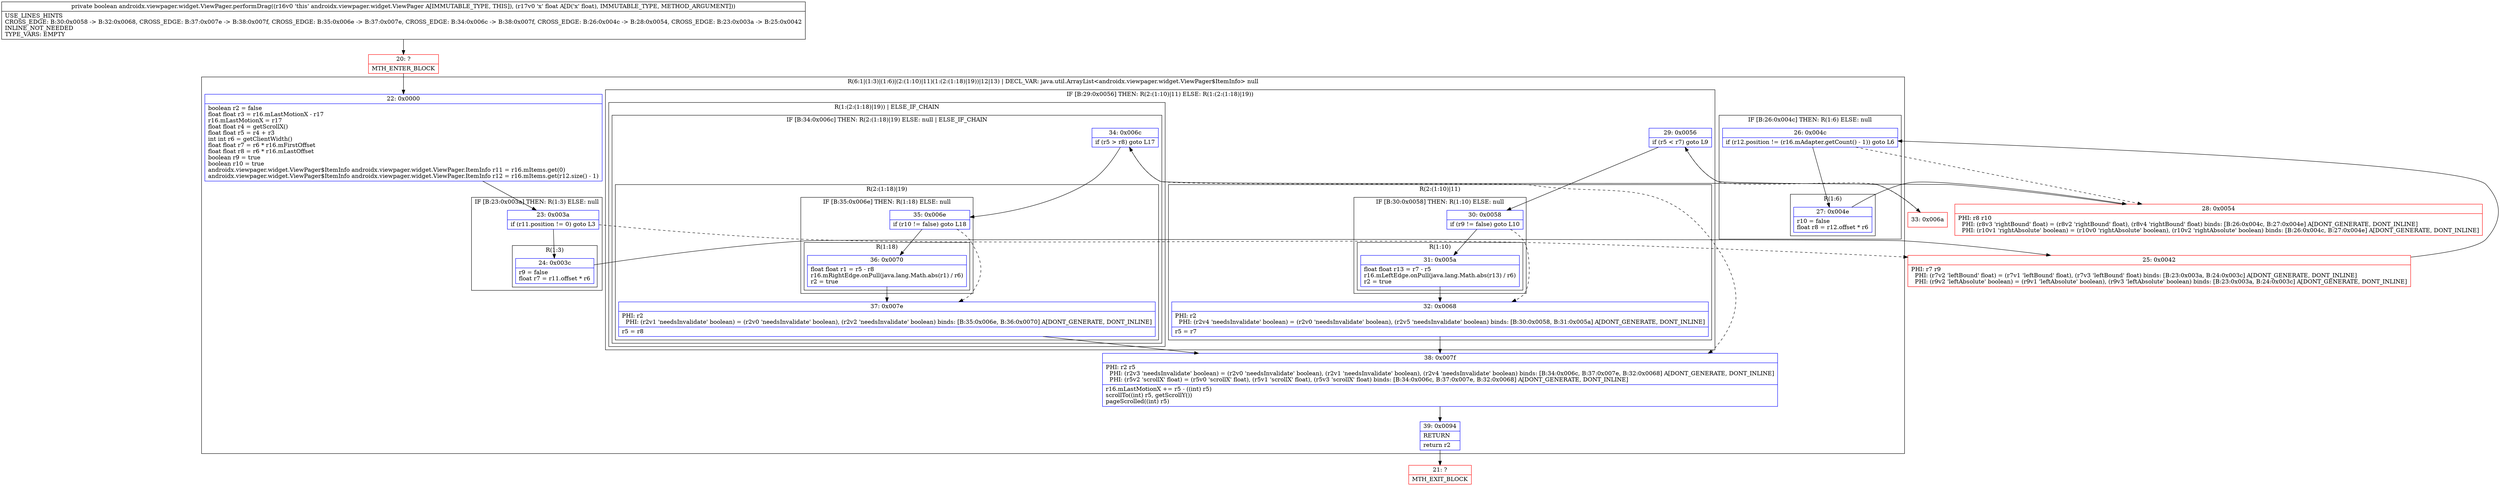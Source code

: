 digraph "CFG forandroidx.viewpager.widget.ViewPager.performDrag(F)Z" {
subgraph cluster_Region_638375804 {
label = "R(6:1|(1:3)|(1:6)|(2:(1:10)|11)(1:(2:(1:18)|19))|12|13) | DECL_VAR: java.util.ArrayList\<androidx.viewpager.widget.ViewPager$ItemInfo\> null\l";
node [shape=record,color=blue];
Node_22 [shape=record,label="{22\:\ 0x0000|boolean r2 = false\lfloat float r3 = r16.mLastMotionX \- r17\lr16.mLastMotionX = r17\lfloat float r4 = getScrollX()\lfloat float r5 = r4 + r3\lint int r6 = getClientWidth()\lfloat float r7 = r6 * r16.mFirstOffset\lfloat float r8 = r6 * r16.mLastOffset\lboolean r9 = true\lboolean r10 = true\landroidx.viewpager.widget.ViewPager$ItemInfo androidx.viewpager.widget.ViewPager.ItemInfo r11 = r16.mItems.get(0)\landroidx.viewpager.widget.ViewPager$ItemInfo androidx.viewpager.widget.ViewPager.ItemInfo r12 = r16.mItems.get(r12.size() \- 1)\l}"];
subgraph cluster_IfRegion_2099205852 {
label = "IF [B:23:0x003a] THEN: R(1:3) ELSE: null";
node [shape=record,color=blue];
Node_23 [shape=record,label="{23\:\ 0x003a|if (r11.position != 0) goto L3\l}"];
subgraph cluster_Region_42871225 {
label = "R(1:3)";
node [shape=record,color=blue];
Node_24 [shape=record,label="{24\:\ 0x003c|r9 = false\lfloat r7 = r11.offset * r6\l}"];
}
}
subgraph cluster_IfRegion_1046071264 {
label = "IF [B:26:0x004c] THEN: R(1:6) ELSE: null";
node [shape=record,color=blue];
Node_26 [shape=record,label="{26\:\ 0x004c|if (r12.position != (r16.mAdapter.getCount() \- 1)) goto L6\l}"];
subgraph cluster_Region_249146260 {
label = "R(1:6)";
node [shape=record,color=blue];
Node_27 [shape=record,label="{27\:\ 0x004e|r10 = false\lfloat r8 = r12.offset * r6\l}"];
}
}
subgraph cluster_IfRegion_1035121074 {
label = "IF [B:29:0x0056] THEN: R(2:(1:10)|11) ELSE: R(1:(2:(1:18)|19))";
node [shape=record,color=blue];
Node_29 [shape=record,label="{29\:\ 0x0056|if (r5 \< r7) goto L9\l}"];
subgraph cluster_Region_1003942309 {
label = "R(2:(1:10)|11)";
node [shape=record,color=blue];
subgraph cluster_IfRegion_651080924 {
label = "IF [B:30:0x0058] THEN: R(1:10) ELSE: null";
node [shape=record,color=blue];
Node_30 [shape=record,label="{30\:\ 0x0058|if (r9 != false) goto L10\l}"];
subgraph cluster_Region_1723149408 {
label = "R(1:10)";
node [shape=record,color=blue];
Node_31 [shape=record,label="{31\:\ 0x005a|float float r13 = r7 \- r5\lr16.mLeftEdge.onPull(java.lang.Math.abs(r13) \/ r6)\lr2 = true\l}"];
}
}
Node_32 [shape=record,label="{32\:\ 0x0068|PHI: r2 \l  PHI: (r2v4 'needsInvalidate' boolean) = (r2v0 'needsInvalidate' boolean), (r2v5 'needsInvalidate' boolean) binds: [B:30:0x0058, B:31:0x005a] A[DONT_GENERATE, DONT_INLINE]\l|r5 = r7\l}"];
}
subgraph cluster_Region_2084594553 {
label = "R(1:(2:(1:18)|19)) | ELSE_IF_CHAIN\l";
node [shape=record,color=blue];
subgraph cluster_IfRegion_1915444296 {
label = "IF [B:34:0x006c] THEN: R(2:(1:18)|19) ELSE: null | ELSE_IF_CHAIN\l";
node [shape=record,color=blue];
Node_34 [shape=record,label="{34\:\ 0x006c|if (r5 \> r8) goto L17\l}"];
subgraph cluster_Region_2065788554 {
label = "R(2:(1:18)|19)";
node [shape=record,color=blue];
subgraph cluster_IfRegion_246375761 {
label = "IF [B:35:0x006e] THEN: R(1:18) ELSE: null";
node [shape=record,color=blue];
Node_35 [shape=record,label="{35\:\ 0x006e|if (r10 != false) goto L18\l}"];
subgraph cluster_Region_1103689048 {
label = "R(1:18)";
node [shape=record,color=blue];
Node_36 [shape=record,label="{36\:\ 0x0070|float float r1 = r5 \- r8\lr16.mRightEdge.onPull(java.lang.Math.abs(r1) \/ r6)\lr2 = true\l}"];
}
}
Node_37 [shape=record,label="{37\:\ 0x007e|PHI: r2 \l  PHI: (r2v1 'needsInvalidate' boolean) = (r2v0 'needsInvalidate' boolean), (r2v2 'needsInvalidate' boolean) binds: [B:35:0x006e, B:36:0x0070] A[DONT_GENERATE, DONT_INLINE]\l|r5 = r8\l}"];
}
}
}
}
Node_38 [shape=record,label="{38\:\ 0x007f|PHI: r2 r5 \l  PHI: (r2v3 'needsInvalidate' boolean) = (r2v0 'needsInvalidate' boolean), (r2v1 'needsInvalidate' boolean), (r2v4 'needsInvalidate' boolean) binds: [B:34:0x006c, B:37:0x007e, B:32:0x0068] A[DONT_GENERATE, DONT_INLINE]\l  PHI: (r5v2 'scrollX' float) = (r5v0 'scrollX' float), (r5v1 'scrollX' float), (r5v3 'scrollX' float) binds: [B:34:0x006c, B:37:0x007e, B:32:0x0068] A[DONT_GENERATE, DONT_INLINE]\l|r16.mLastMotionX += r5 \- ((int) r5)\lscrollTo((int) r5, getScrollY())\lpageScrolled((int) r5)\l}"];
Node_39 [shape=record,label="{39\:\ 0x0094|RETURN\l|return r2\l}"];
}
Node_20 [shape=record,color=red,label="{20\:\ ?|MTH_ENTER_BLOCK\l}"];
Node_25 [shape=record,color=red,label="{25\:\ 0x0042|PHI: r7 r9 \l  PHI: (r7v2 'leftBound' float) = (r7v1 'leftBound' float), (r7v3 'leftBound' float) binds: [B:23:0x003a, B:24:0x003c] A[DONT_GENERATE, DONT_INLINE]\l  PHI: (r9v2 'leftAbsolute' boolean) = (r9v1 'leftAbsolute' boolean), (r9v3 'leftAbsolute' boolean) binds: [B:23:0x003a, B:24:0x003c] A[DONT_GENERATE, DONT_INLINE]\l}"];
Node_28 [shape=record,color=red,label="{28\:\ 0x0054|PHI: r8 r10 \l  PHI: (r8v3 'rightBound' float) = (r8v2 'rightBound' float), (r8v4 'rightBound' float) binds: [B:26:0x004c, B:27:0x004e] A[DONT_GENERATE, DONT_INLINE]\l  PHI: (r10v1 'rightAbsolute' boolean) = (r10v0 'rightAbsolute' boolean), (r10v2 'rightAbsolute' boolean) binds: [B:26:0x004c, B:27:0x004e] A[DONT_GENERATE, DONT_INLINE]\l}"];
Node_21 [shape=record,color=red,label="{21\:\ ?|MTH_EXIT_BLOCK\l}"];
Node_33 [shape=record,color=red,label="{33\:\ 0x006a}"];
MethodNode[shape=record,label="{private boolean androidx.viewpager.widget.ViewPager.performDrag((r16v0 'this' androidx.viewpager.widget.ViewPager A[IMMUTABLE_TYPE, THIS]), (r17v0 'x' float A[D('x' float), IMMUTABLE_TYPE, METHOD_ARGUMENT]))  | USE_LINES_HINTS\lCROSS_EDGE: B:30:0x0058 \-\> B:32:0x0068, CROSS_EDGE: B:37:0x007e \-\> B:38:0x007f, CROSS_EDGE: B:35:0x006e \-\> B:37:0x007e, CROSS_EDGE: B:34:0x006c \-\> B:38:0x007f, CROSS_EDGE: B:26:0x004c \-\> B:28:0x0054, CROSS_EDGE: B:23:0x003a \-\> B:25:0x0042\lINLINE_NOT_NEEDED\lTYPE_VARS: EMPTY\l}"];
MethodNode -> Node_20;Node_22 -> Node_23;
Node_23 -> Node_24;
Node_23 -> Node_25[style=dashed];
Node_24 -> Node_25;
Node_26 -> Node_27;
Node_26 -> Node_28[style=dashed];
Node_27 -> Node_28;
Node_29 -> Node_30;
Node_29 -> Node_33[style=dashed];
Node_30 -> Node_31;
Node_30 -> Node_32[style=dashed];
Node_31 -> Node_32;
Node_32 -> Node_38;
Node_34 -> Node_35;
Node_34 -> Node_38[style=dashed];
Node_35 -> Node_36;
Node_35 -> Node_37[style=dashed];
Node_36 -> Node_37;
Node_37 -> Node_38;
Node_38 -> Node_39;
Node_39 -> Node_21;
Node_20 -> Node_22;
Node_25 -> Node_26;
Node_28 -> Node_29;
Node_33 -> Node_34;
}

